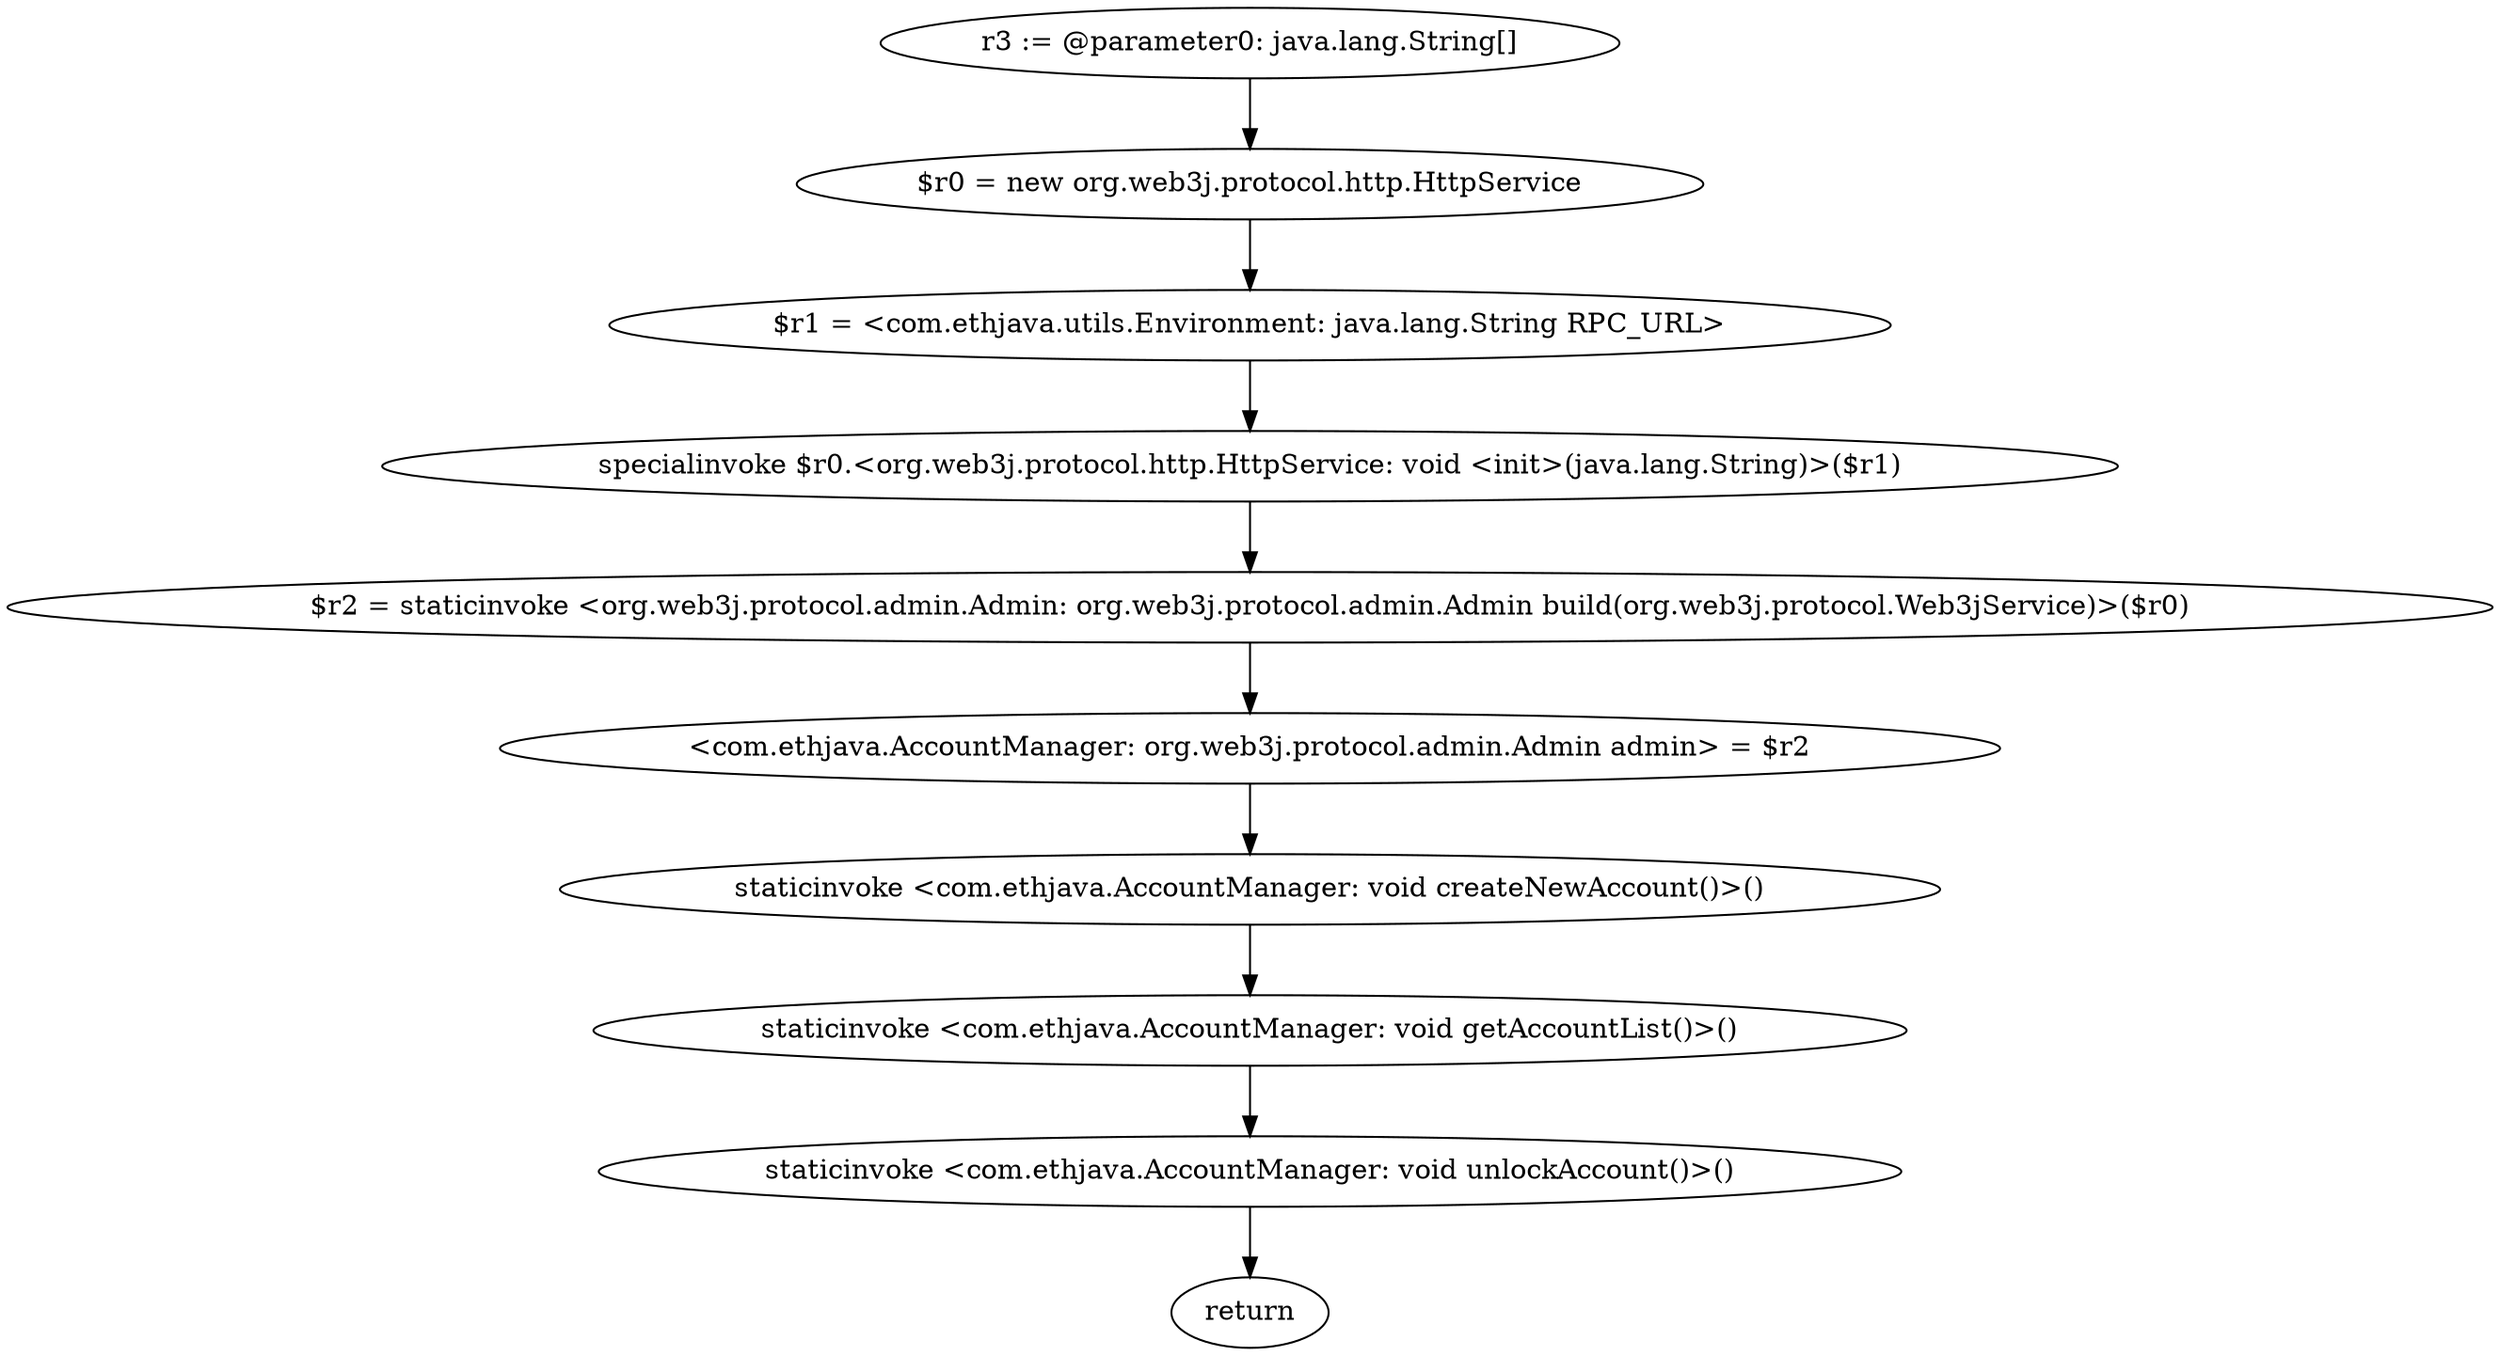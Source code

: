 digraph "unitGraph" {
    "r3 := @parameter0: java.lang.String[]"
    "$r0 = new org.web3j.protocol.http.HttpService"
    "$r1 = <com.ethjava.utils.Environment: java.lang.String RPC_URL>"
    "specialinvoke $r0.<org.web3j.protocol.http.HttpService: void <init>(java.lang.String)>($r1)"
    "$r2 = staticinvoke <org.web3j.protocol.admin.Admin: org.web3j.protocol.admin.Admin build(org.web3j.protocol.Web3jService)>($r0)"
    "<com.ethjava.AccountManager: org.web3j.protocol.admin.Admin admin> = $r2"
    "staticinvoke <com.ethjava.AccountManager: void createNewAccount()>()"
    "staticinvoke <com.ethjava.AccountManager: void getAccountList()>()"
    "staticinvoke <com.ethjava.AccountManager: void unlockAccount()>()"
    "return"
    "r3 := @parameter0: java.lang.String[]"->"$r0 = new org.web3j.protocol.http.HttpService";
    "$r0 = new org.web3j.protocol.http.HttpService"->"$r1 = <com.ethjava.utils.Environment: java.lang.String RPC_URL>";
    "$r1 = <com.ethjava.utils.Environment: java.lang.String RPC_URL>"->"specialinvoke $r0.<org.web3j.protocol.http.HttpService: void <init>(java.lang.String)>($r1)";
    "specialinvoke $r0.<org.web3j.protocol.http.HttpService: void <init>(java.lang.String)>($r1)"->"$r2 = staticinvoke <org.web3j.protocol.admin.Admin: org.web3j.protocol.admin.Admin build(org.web3j.protocol.Web3jService)>($r0)";
    "$r2 = staticinvoke <org.web3j.protocol.admin.Admin: org.web3j.protocol.admin.Admin build(org.web3j.protocol.Web3jService)>($r0)"->"<com.ethjava.AccountManager: org.web3j.protocol.admin.Admin admin> = $r2";
    "<com.ethjava.AccountManager: org.web3j.protocol.admin.Admin admin> = $r2"->"staticinvoke <com.ethjava.AccountManager: void createNewAccount()>()";
    "staticinvoke <com.ethjava.AccountManager: void createNewAccount()>()"->"staticinvoke <com.ethjava.AccountManager: void getAccountList()>()";
    "staticinvoke <com.ethjava.AccountManager: void getAccountList()>()"->"staticinvoke <com.ethjava.AccountManager: void unlockAccount()>()";
    "staticinvoke <com.ethjava.AccountManager: void unlockAccount()>()"->"return";
}
